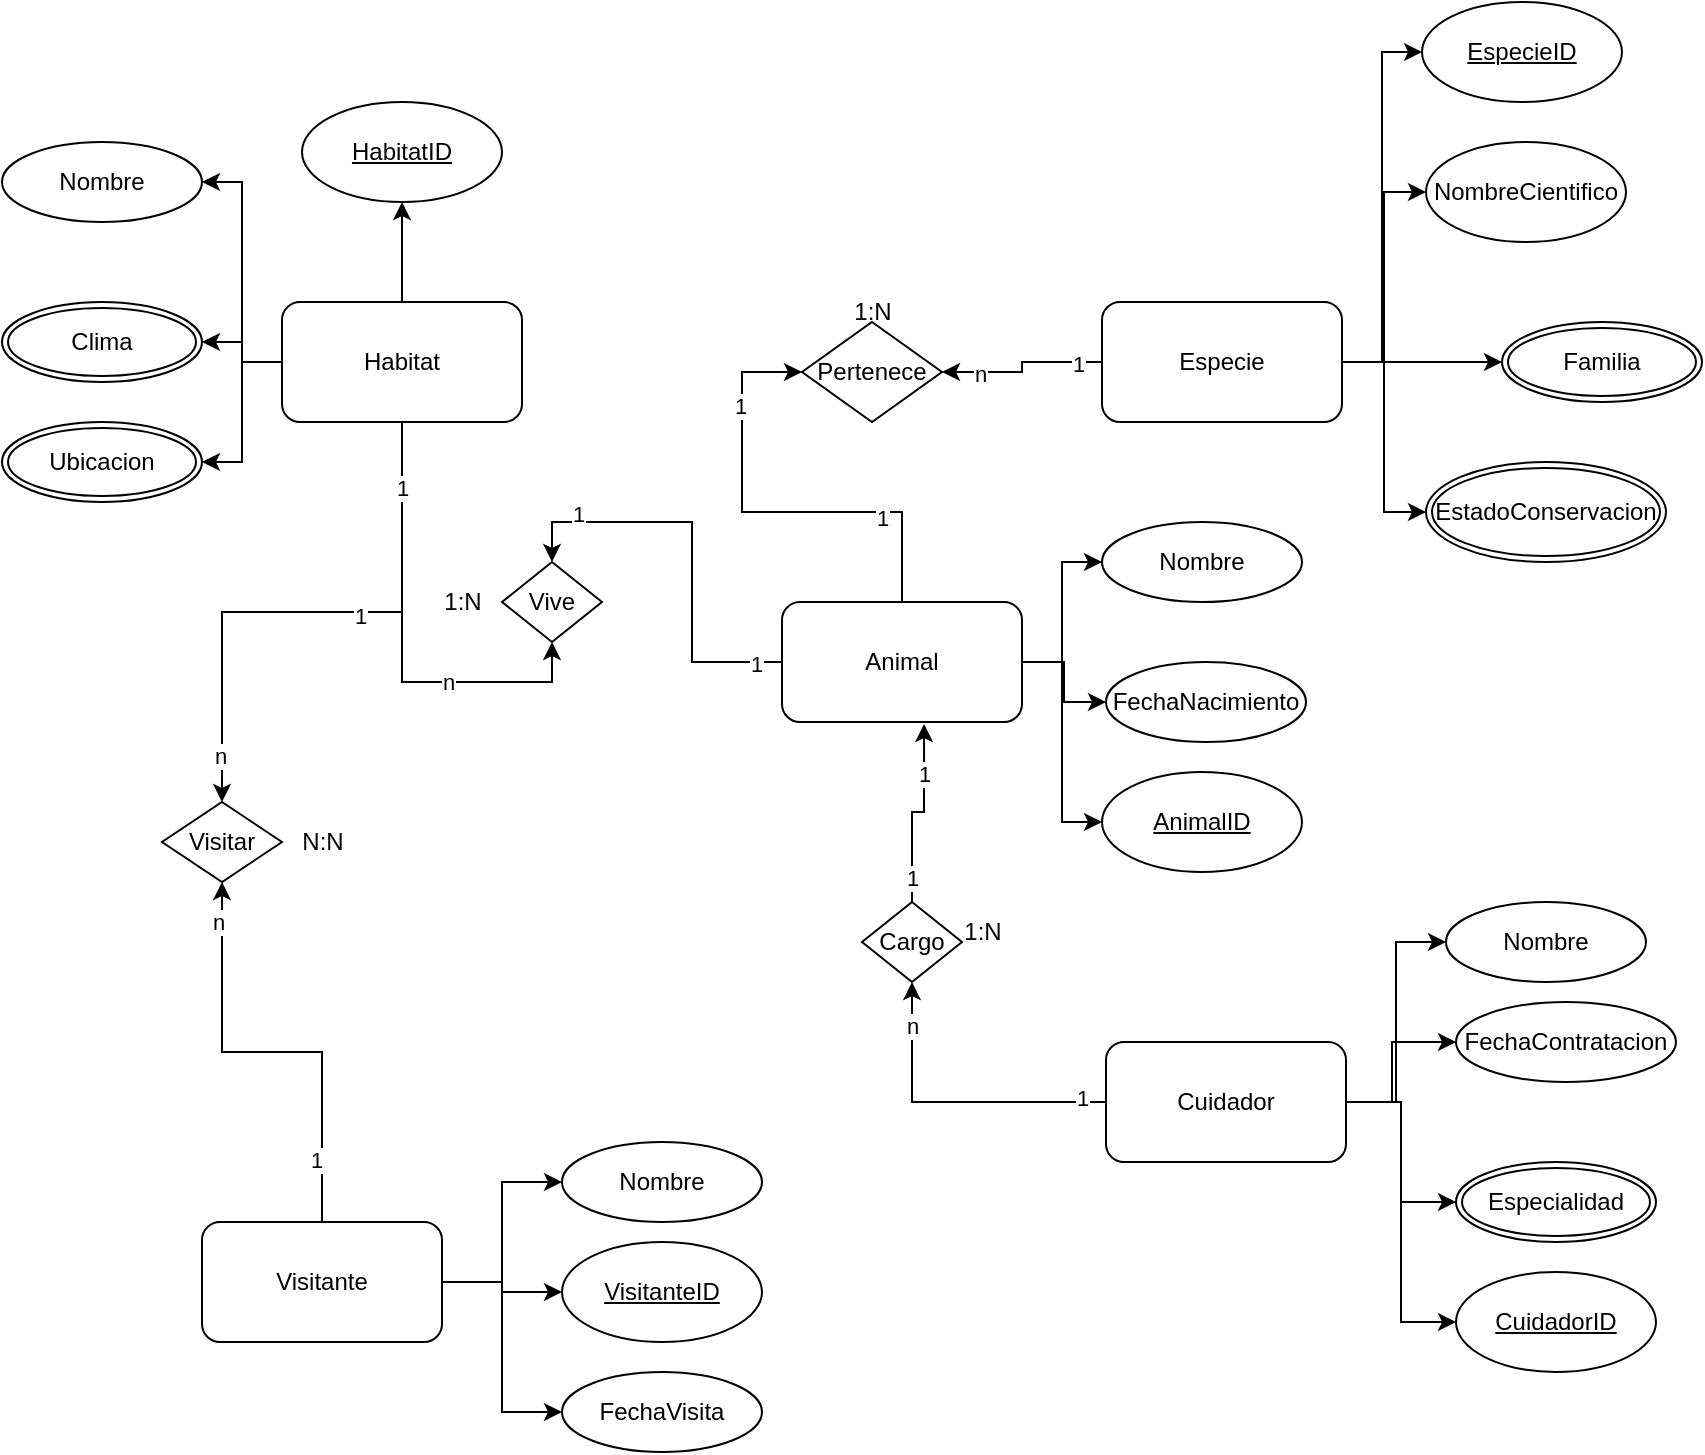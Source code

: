 <mxfile version="24.8.2">
  <diagram name="Página-1" id="21WvEv9-Ovl9Hjyf1WIs">
    <mxGraphModel dx="866" dy="1638" grid="1" gridSize="10" guides="1" tooltips="1" connect="1" arrows="1" fold="1" page="1" pageScale="1" pageWidth="827" pageHeight="1169" math="0" shadow="0">
      <root>
        <mxCell id="0" />
        <mxCell id="1" parent="0" />
        <mxCell id="SaRBF44kkJoaySxIrmh5-38" style="edgeStyle=orthogonalEdgeStyle;rounded=0;orthogonalLoop=1;jettySize=auto;html=1;entryX=0;entryY=0.5;entryDx=0;entryDy=0;" parent="1" source="SaRBF44kkJoaySxIrmh5-1" target="SaRBF44kkJoaySxIrmh5-37" edge="1">
          <mxGeometry relative="1" as="geometry" />
        </mxCell>
        <mxCell id="SaRBF44kkJoaySxIrmh5-41" value="1" style="edgeLabel;html=1;align=center;verticalAlign=middle;resizable=0;points=[];" parent="SaRBF44kkJoaySxIrmh5-38" vertex="1" connectable="0">
          <mxGeometry x="-0.505" y="3" relative="1" as="geometry">
            <mxPoint as="offset" />
          </mxGeometry>
        </mxCell>
        <mxCell id="SaRBF44kkJoaySxIrmh5-42" value="1" style="edgeLabel;html=1;align=center;verticalAlign=middle;resizable=0;points=[];" parent="SaRBF44kkJoaySxIrmh5-38" vertex="1" connectable="0">
          <mxGeometry x="0.583" y="1" relative="1" as="geometry">
            <mxPoint as="offset" />
          </mxGeometry>
        </mxCell>
        <mxCell id="SaRBF44kkJoaySxIrmh5-47" style="edgeStyle=orthogonalEdgeStyle;rounded=0;orthogonalLoop=1;jettySize=auto;html=1;entryX=0.5;entryY=0;entryDx=0;entryDy=0;" parent="1" source="SaRBF44kkJoaySxIrmh5-1" target="SaRBF44kkJoaySxIrmh5-45" edge="1">
          <mxGeometry relative="1" as="geometry" />
        </mxCell>
        <mxCell id="SaRBF44kkJoaySxIrmh5-57" value="1" style="edgeLabel;html=1;align=center;verticalAlign=middle;resizable=0;points=[];" parent="SaRBF44kkJoaySxIrmh5-47" vertex="1" connectable="0">
          <mxGeometry x="-0.873" y="1" relative="1" as="geometry">
            <mxPoint as="offset" />
          </mxGeometry>
        </mxCell>
        <mxCell id="SaRBF44kkJoaySxIrmh5-58" value="1" style="edgeLabel;html=1;align=center;verticalAlign=middle;resizable=0;points=[];" parent="SaRBF44kkJoaySxIrmh5-47" vertex="1" connectable="0">
          <mxGeometry x="0.682" y="-4" relative="1" as="geometry">
            <mxPoint as="offset" />
          </mxGeometry>
        </mxCell>
        <mxCell id="SaRBF44kkJoaySxIrmh5-53" style="edgeStyle=orthogonalEdgeStyle;rounded=0;orthogonalLoop=1;jettySize=auto;html=1;entryX=0;entryY=0.5;entryDx=0;entryDy=0;" parent="1" source="SaRBF44kkJoaySxIrmh5-1" target="SaRBF44kkJoaySxIrmh5-2" edge="1">
          <mxGeometry relative="1" as="geometry" />
        </mxCell>
        <mxCell id="SaRBF44kkJoaySxIrmh5-54" style="edgeStyle=orthogonalEdgeStyle;rounded=0;orthogonalLoop=1;jettySize=auto;html=1;entryX=0;entryY=0.5;entryDx=0;entryDy=0;" parent="1" source="SaRBF44kkJoaySxIrmh5-1" target="SaRBF44kkJoaySxIrmh5-3" edge="1">
          <mxGeometry relative="1" as="geometry" />
        </mxCell>
        <mxCell id="SaRBF44kkJoaySxIrmh5-112" style="edgeStyle=orthogonalEdgeStyle;rounded=0;orthogonalLoop=1;jettySize=auto;html=1;entryX=0;entryY=0.5;entryDx=0;entryDy=0;" parent="1" source="SaRBF44kkJoaySxIrmh5-1" target="SaRBF44kkJoaySxIrmh5-111" edge="1">
          <mxGeometry relative="1" as="geometry" />
        </mxCell>
        <mxCell id="SaRBF44kkJoaySxIrmh5-1" value="Animal" style="rounded=1;whiteSpace=wrap;html=1;" parent="1" vertex="1">
          <mxGeometry x="390" y="160" width="120" height="60" as="geometry" />
        </mxCell>
        <mxCell id="SaRBF44kkJoaySxIrmh5-2" value="Nombre" style="ellipse;whiteSpace=wrap;html=1;fontStyle=0" parent="1" vertex="1">
          <mxGeometry x="550" y="120" width="100" height="40" as="geometry" />
        </mxCell>
        <mxCell id="SaRBF44kkJoaySxIrmh5-3" value="FechaNacimiento" style="ellipse;whiteSpace=wrap;html=1;" parent="1" vertex="1">
          <mxGeometry x="552" y="190" width="100" height="40" as="geometry" />
        </mxCell>
        <mxCell id="SaRBF44kkJoaySxIrmh5-29" style="edgeStyle=orthogonalEdgeStyle;rounded=0;orthogonalLoop=1;jettySize=auto;html=1;entryX=0;entryY=0.5;entryDx=0;entryDy=0;" parent="1" source="SaRBF44kkJoaySxIrmh5-8" target="SaRBF44kkJoaySxIrmh5-9" edge="1">
          <mxGeometry relative="1" as="geometry" />
        </mxCell>
        <mxCell id="SaRBF44kkJoaySxIrmh5-30" style="edgeStyle=orthogonalEdgeStyle;rounded=0;orthogonalLoop=1;jettySize=auto;html=1;" parent="1" source="SaRBF44kkJoaySxIrmh5-8" edge="1">
          <mxGeometry relative="1" as="geometry">
            <mxPoint x="750" y="40" as="targetPoint" />
          </mxGeometry>
        </mxCell>
        <mxCell id="SaRBF44kkJoaySxIrmh5-31" style="edgeStyle=orthogonalEdgeStyle;rounded=0;orthogonalLoop=1;jettySize=auto;html=1;entryX=0;entryY=0.5;entryDx=0;entryDy=0;" parent="1" source="SaRBF44kkJoaySxIrmh5-8" target="SaRBF44kkJoaySxIrmh5-97" edge="1">
          <mxGeometry relative="1" as="geometry">
            <mxPoint x="712" y="120" as="targetPoint" />
          </mxGeometry>
        </mxCell>
        <mxCell id="SaRBF44kkJoaySxIrmh5-39" style="edgeStyle=orthogonalEdgeStyle;rounded=0;orthogonalLoop=1;jettySize=auto;html=1;entryX=1;entryY=0.5;entryDx=0;entryDy=0;" parent="1" source="SaRBF44kkJoaySxIrmh5-8" target="SaRBF44kkJoaySxIrmh5-37" edge="1">
          <mxGeometry relative="1" as="geometry" />
        </mxCell>
        <mxCell id="SaRBF44kkJoaySxIrmh5-40" value="1" style="edgeLabel;html=1;align=center;verticalAlign=middle;resizable=0;points=[];" parent="SaRBF44kkJoaySxIrmh5-39" vertex="1" connectable="0">
          <mxGeometry x="-0.713" y="1" relative="1" as="geometry">
            <mxPoint as="offset" />
          </mxGeometry>
        </mxCell>
        <mxCell id="SaRBF44kkJoaySxIrmh5-43" value="n" style="edgeLabel;html=1;align=center;verticalAlign=middle;resizable=0;points=[];" parent="SaRBF44kkJoaySxIrmh5-39" vertex="1" connectable="0">
          <mxGeometry x="0.567" y="1" relative="1" as="geometry">
            <mxPoint as="offset" />
          </mxGeometry>
        </mxCell>
        <mxCell id="SaRBF44kkJoaySxIrmh5-110" style="edgeStyle=orthogonalEdgeStyle;rounded=0;orthogonalLoop=1;jettySize=auto;html=1;entryX=0;entryY=0.5;entryDx=0;entryDy=0;" parent="1" source="SaRBF44kkJoaySxIrmh5-8" target="SaRBF44kkJoaySxIrmh5-109" edge="1">
          <mxGeometry relative="1" as="geometry" />
        </mxCell>
        <mxCell id="SaRBF44kkJoaySxIrmh5-8" value="Especie" style="rounded=1;whiteSpace=wrap;html=1;" parent="1" vertex="1">
          <mxGeometry x="550" y="10" width="120" height="60" as="geometry" />
        </mxCell>
        <mxCell id="SaRBF44kkJoaySxIrmh5-9" value="NombreCientifico" style="ellipse;whiteSpace=wrap;html=1;fontStyle=0" parent="1" vertex="1">
          <mxGeometry x="712" y="-70" width="100" height="50" as="geometry" />
        </mxCell>
        <mxCell id="SaRBF44kkJoaySxIrmh5-48" style="edgeStyle=orthogonalEdgeStyle;rounded=0;orthogonalLoop=1;jettySize=auto;html=1;entryX=0.5;entryY=1;entryDx=0;entryDy=0;" parent="1" source="SaRBF44kkJoaySxIrmh5-12" target="SaRBF44kkJoaySxIrmh5-45" edge="1">
          <mxGeometry relative="1" as="geometry" />
        </mxCell>
        <mxCell id="SaRBF44kkJoaySxIrmh5-56" value="n" style="edgeLabel;html=1;align=center;verticalAlign=middle;resizable=0;points=[];" parent="SaRBF44kkJoaySxIrmh5-48" vertex="1" connectable="0">
          <mxGeometry x="0.36" relative="1" as="geometry">
            <mxPoint as="offset" />
          </mxGeometry>
        </mxCell>
        <mxCell id="SaRBF44kkJoaySxIrmh5-51" style="edgeStyle=orthogonalEdgeStyle;rounded=0;orthogonalLoop=1;jettySize=auto;html=1;entryX=1;entryY=0.5;entryDx=0;entryDy=0;" parent="1" source="SaRBF44kkJoaySxIrmh5-12" target="SaRBF44kkJoaySxIrmh5-95" edge="1">
          <mxGeometry relative="1" as="geometry">
            <mxPoint x="100" y="20" as="targetPoint" />
          </mxGeometry>
        </mxCell>
        <mxCell id="SaRBF44kkJoaySxIrmh5-75" style="edgeStyle=orthogonalEdgeStyle;rounded=0;orthogonalLoop=1;jettySize=auto;html=1;entryX=1;entryY=0.5;entryDx=0;entryDy=0;" parent="1" source="SaRBF44kkJoaySxIrmh5-12" target="SaRBF44kkJoaySxIrmh5-13" edge="1">
          <mxGeometry relative="1" as="geometry" />
        </mxCell>
        <mxCell id="SaRBF44kkJoaySxIrmh5-76" style="edgeStyle=orthogonalEdgeStyle;rounded=0;orthogonalLoop=1;jettySize=auto;html=1;entryX=0.5;entryY=0;entryDx=0;entryDy=0;" parent="1" source="SaRBF44kkJoaySxIrmh5-12" target="SaRBF44kkJoaySxIrmh5-74" edge="1">
          <mxGeometry relative="1" as="geometry" />
        </mxCell>
        <mxCell id="SaRBF44kkJoaySxIrmh5-80" value="1" style="edgeLabel;html=1;align=center;verticalAlign=middle;resizable=0;points=[];" parent="SaRBF44kkJoaySxIrmh5-76" vertex="1" connectable="0">
          <mxGeometry x="-0.17" y="2" relative="1" as="geometry">
            <mxPoint as="offset" />
          </mxGeometry>
        </mxCell>
        <mxCell id="SaRBF44kkJoaySxIrmh5-81" value="n" style="edgeLabel;html=1;align=center;verticalAlign=middle;resizable=0;points=[];" parent="SaRBF44kkJoaySxIrmh5-76" vertex="1" connectable="0">
          <mxGeometry x="0.837" y="-1" relative="1" as="geometry">
            <mxPoint as="offset" />
          </mxGeometry>
        </mxCell>
        <mxCell id="SaRBF44kkJoaySxIrmh5-94" value="1" style="edgeLabel;html=1;align=center;verticalAlign=middle;resizable=0;points=[];" parent="SaRBF44kkJoaySxIrmh5-76" vertex="1" connectable="0">
          <mxGeometry x="-0.765" relative="1" as="geometry">
            <mxPoint as="offset" />
          </mxGeometry>
        </mxCell>
        <mxCell id="SaRBF44kkJoaySxIrmh5-103" style="edgeStyle=orthogonalEdgeStyle;rounded=0;orthogonalLoop=1;jettySize=auto;html=1;" parent="1" source="SaRBF44kkJoaySxIrmh5-12" target="SaRBF44kkJoaySxIrmh5-99" edge="1">
          <mxGeometry relative="1" as="geometry" />
        </mxCell>
        <mxCell id="SaRBF44kkJoaySxIrmh5-107" value="" style="edgeStyle=orthogonalEdgeStyle;rounded=0;orthogonalLoop=1;jettySize=auto;html=1;" parent="1" source="SaRBF44kkJoaySxIrmh5-12" target="SaRBF44kkJoaySxIrmh5-106" edge="1">
          <mxGeometry relative="1" as="geometry" />
        </mxCell>
        <mxCell id="SaRBF44kkJoaySxIrmh5-12" value="Habitat" style="rounded=1;whiteSpace=wrap;html=1;" parent="1" vertex="1">
          <mxGeometry x="140" y="10" width="120" height="60" as="geometry" />
        </mxCell>
        <mxCell id="SaRBF44kkJoaySxIrmh5-13" value="Nombre" style="ellipse;whiteSpace=wrap;html=1;fontStyle=0" parent="1" vertex="1">
          <mxGeometry y="-70" width="100" height="40" as="geometry" />
        </mxCell>
        <mxCell id="SaRBF44kkJoaySxIrmh5-21" style="edgeStyle=orthogonalEdgeStyle;rounded=0;orthogonalLoop=1;jettySize=auto;html=1;entryX=0;entryY=0.5;entryDx=0;entryDy=0;" parent="1" source="SaRBF44kkJoaySxIrmh5-17" target="SaRBF44kkJoaySxIrmh5-18" edge="1">
          <mxGeometry relative="1" as="geometry" />
        </mxCell>
        <mxCell id="SaRBF44kkJoaySxIrmh5-22" style="edgeStyle=orthogonalEdgeStyle;rounded=0;orthogonalLoop=1;jettySize=auto;html=1;" parent="1" source="SaRBF44kkJoaySxIrmh5-17" target="SaRBF44kkJoaySxIrmh5-19" edge="1">
          <mxGeometry relative="1" as="geometry">
            <Array as="points">
              <mxPoint x="695" y="410" />
              <mxPoint x="695" y="380" />
            </Array>
          </mxGeometry>
        </mxCell>
        <mxCell id="SaRBF44kkJoaySxIrmh5-23" style="edgeStyle=orthogonalEdgeStyle;rounded=0;orthogonalLoop=1;jettySize=auto;html=1;" parent="1" source="SaRBF44kkJoaySxIrmh5-17" target="SaRBF44kkJoaySxIrmh5-90" edge="1">
          <mxGeometry relative="1" as="geometry">
            <mxPoint x="722.0" y="450" as="targetPoint" />
          </mxGeometry>
        </mxCell>
        <mxCell id="SaRBF44kkJoaySxIrmh5-62" style="edgeStyle=orthogonalEdgeStyle;rounded=0;orthogonalLoop=1;jettySize=auto;html=1;entryX=0.5;entryY=1;entryDx=0;entryDy=0;" parent="1" source="SaRBF44kkJoaySxIrmh5-17" target="SaRBF44kkJoaySxIrmh5-61" edge="1">
          <mxGeometry relative="1" as="geometry" />
        </mxCell>
        <mxCell id="SaRBF44kkJoaySxIrmh5-66" value="1" style="edgeLabel;html=1;align=center;verticalAlign=middle;resizable=0;points=[];" parent="SaRBF44kkJoaySxIrmh5-62" vertex="1" connectable="0">
          <mxGeometry x="-0.842" y="-2" relative="1" as="geometry">
            <mxPoint as="offset" />
          </mxGeometry>
        </mxCell>
        <mxCell id="SaRBF44kkJoaySxIrmh5-68" value="n" style="edgeLabel;html=1;align=center;verticalAlign=middle;resizable=0;points=[];" parent="SaRBF44kkJoaySxIrmh5-62" vertex="1" connectable="0">
          <mxGeometry x="0.724" relative="1" as="geometry">
            <mxPoint as="offset" />
          </mxGeometry>
        </mxCell>
        <mxCell id="SaRBF44kkJoaySxIrmh5-114" style="edgeStyle=orthogonalEdgeStyle;rounded=0;orthogonalLoop=1;jettySize=auto;html=1;entryX=0;entryY=0.5;entryDx=0;entryDy=0;" parent="1" source="SaRBF44kkJoaySxIrmh5-17" target="SaRBF44kkJoaySxIrmh5-113" edge="1">
          <mxGeometry relative="1" as="geometry" />
        </mxCell>
        <mxCell id="SaRBF44kkJoaySxIrmh5-17" value="Cuidador" style="rounded=1;whiteSpace=wrap;html=1;" parent="1" vertex="1">
          <mxGeometry x="552" y="380" width="120" height="60" as="geometry" />
        </mxCell>
        <mxCell id="SaRBF44kkJoaySxIrmh5-18" value="Nombre" style="ellipse;whiteSpace=wrap;html=1;fontStyle=0" parent="1" vertex="1">
          <mxGeometry x="722" y="310" width="100" height="40" as="geometry" />
        </mxCell>
        <mxCell id="SaRBF44kkJoaySxIrmh5-19" value="FechaContratacion" style="ellipse;whiteSpace=wrap;html=1;" parent="1" vertex="1">
          <mxGeometry x="727" y="360" width="110" height="40" as="geometry" />
        </mxCell>
        <mxCell id="SaRBF44kkJoaySxIrmh5-35" style="edgeStyle=orthogonalEdgeStyle;rounded=0;orthogonalLoop=1;jettySize=auto;html=1;" parent="1" source="SaRBF44kkJoaySxIrmh5-32" target="SaRBF44kkJoaySxIrmh5-33" edge="1">
          <mxGeometry relative="1" as="geometry" />
        </mxCell>
        <mxCell id="SaRBF44kkJoaySxIrmh5-36" style="edgeStyle=orthogonalEdgeStyle;rounded=0;orthogonalLoop=1;jettySize=auto;html=1;entryX=0;entryY=0.5;entryDx=0;entryDy=0;" parent="1" source="SaRBF44kkJoaySxIrmh5-32" target="SaRBF44kkJoaySxIrmh5-102" edge="1">
          <mxGeometry relative="1" as="geometry">
            <mxPoint x="290" y="580" as="targetPoint" />
          </mxGeometry>
        </mxCell>
        <mxCell id="SaRBF44kkJoaySxIrmh5-77" style="edgeStyle=orthogonalEdgeStyle;rounded=0;orthogonalLoop=1;jettySize=auto;html=1;" parent="1" source="SaRBF44kkJoaySxIrmh5-32" target="SaRBF44kkJoaySxIrmh5-74" edge="1">
          <mxGeometry relative="1" as="geometry" />
        </mxCell>
        <mxCell id="SaRBF44kkJoaySxIrmh5-78" value="1" style="edgeLabel;html=1;align=center;verticalAlign=middle;resizable=0;points=[];" parent="SaRBF44kkJoaySxIrmh5-77" vertex="1" connectable="0">
          <mxGeometry x="-0.714" y="3" relative="1" as="geometry">
            <mxPoint as="offset" />
          </mxGeometry>
        </mxCell>
        <mxCell id="SaRBF44kkJoaySxIrmh5-79" value="n" style="edgeLabel;html=1;align=center;verticalAlign=middle;resizable=0;points=[];" parent="SaRBF44kkJoaySxIrmh5-77" vertex="1" connectable="0">
          <mxGeometry x="0.819" y="2" relative="1" as="geometry">
            <mxPoint as="offset" />
          </mxGeometry>
        </mxCell>
        <mxCell id="SaRBF44kkJoaySxIrmh5-116" style="edgeStyle=orthogonalEdgeStyle;rounded=0;orthogonalLoop=1;jettySize=auto;html=1;entryX=0;entryY=0.5;entryDx=0;entryDy=0;" parent="1" source="SaRBF44kkJoaySxIrmh5-32" target="SaRBF44kkJoaySxIrmh5-115" edge="1">
          <mxGeometry relative="1" as="geometry" />
        </mxCell>
        <mxCell id="SaRBF44kkJoaySxIrmh5-32" value="Visitante" style="rounded=1;whiteSpace=wrap;html=1;" parent="1" vertex="1">
          <mxGeometry x="100" y="470" width="120" height="60" as="geometry" />
        </mxCell>
        <mxCell id="SaRBF44kkJoaySxIrmh5-33" value="Nombre" style="ellipse;whiteSpace=wrap;html=1;fontStyle=0" parent="1" vertex="1">
          <mxGeometry x="280" y="430" width="100" height="40" as="geometry" />
        </mxCell>
        <mxCell id="SaRBF44kkJoaySxIrmh5-37" value="Pertenece" style="rhombus;whiteSpace=wrap;html=1;" parent="1" vertex="1">
          <mxGeometry x="400" y="20" width="70" height="50" as="geometry" />
        </mxCell>
        <mxCell id="SaRBF44kkJoaySxIrmh5-44" value="1:N" style="text;html=1;align=center;verticalAlign=middle;resizable=0;points=[];autosize=1;strokeColor=none;fillColor=none;" parent="1" vertex="1">
          <mxGeometry x="415" width="40" height="30" as="geometry" />
        </mxCell>
        <mxCell id="SaRBF44kkJoaySxIrmh5-45" value="Vive" style="rhombus;whiteSpace=wrap;html=1;" parent="1" vertex="1">
          <mxGeometry x="250" y="140" width="50" height="40" as="geometry" />
        </mxCell>
        <mxCell id="SaRBF44kkJoaySxIrmh5-59" value="1:N" style="text;html=1;align=center;verticalAlign=middle;resizable=0;points=[];autosize=1;strokeColor=none;fillColor=none;" parent="1" vertex="1">
          <mxGeometry x="210" y="145" width="40" height="30" as="geometry" />
        </mxCell>
        <mxCell id="SaRBF44kkJoaySxIrmh5-61" value="Cargo" style="rhombus;whiteSpace=wrap;html=1;" parent="1" vertex="1">
          <mxGeometry x="430" y="310" width="50" height="40" as="geometry" />
        </mxCell>
        <mxCell id="SaRBF44kkJoaySxIrmh5-63" style="edgeStyle=orthogonalEdgeStyle;rounded=0;orthogonalLoop=1;jettySize=auto;html=1;entryX=0.592;entryY=1.017;entryDx=0;entryDy=0;entryPerimeter=0;" parent="1" source="SaRBF44kkJoaySxIrmh5-61" target="SaRBF44kkJoaySxIrmh5-1" edge="1">
          <mxGeometry relative="1" as="geometry" />
        </mxCell>
        <mxCell id="SaRBF44kkJoaySxIrmh5-71" value="1" style="edgeLabel;html=1;align=center;verticalAlign=middle;resizable=0;points=[];" parent="SaRBF44kkJoaySxIrmh5-63" vertex="1" connectable="0">
          <mxGeometry x="0.489" relative="1" as="geometry">
            <mxPoint as="offset" />
          </mxGeometry>
        </mxCell>
        <mxCell id="SaRBF44kkJoaySxIrmh5-72" value="1" style="edgeLabel;html=1;align=center;verticalAlign=middle;resizable=0;points=[];" parent="SaRBF44kkJoaySxIrmh5-63" vertex="1" connectable="0">
          <mxGeometry x="-0.733" relative="1" as="geometry">
            <mxPoint as="offset" />
          </mxGeometry>
        </mxCell>
        <mxCell id="SaRBF44kkJoaySxIrmh5-73" value="1:N" style="text;html=1;align=center;verticalAlign=middle;resizable=0;points=[];autosize=1;strokeColor=none;fillColor=none;" parent="1" vertex="1">
          <mxGeometry x="470" y="310" width="40" height="30" as="geometry" />
        </mxCell>
        <mxCell id="SaRBF44kkJoaySxIrmh5-74" value="Visitar" style="rhombus;whiteSpace=wrap;html=1;" parent="1" vertex="1">
          <mxGeometry x="80" y="260" width="60" height="40" as="geometry" />
        </mxCell>
        <mxCell id="SaRBF44kkJoaySxIrmh5-82" value="N:N" style="text;html=1;align=center;verticalAlign=middle;resizable=0;points=[];autosize=1;strokeColor=none;fillColor=none;" parent="1" vertex="1">
          <mxGeometry x="140" y="265" width="40" height="30" as="geometry" />
        </mxCell>
        <mxCell id="SaRBF44kkJoaySxIrmh5-90" value="Especialidad" style="ellipse;shape=doubleEllipse;margin=3;whiteSpace=wrap;html=1;align=center;" parent="1" vertex="1">
          <mxGeometry x="727" y="440" width="100" height="40" as="geometry" />
        </mxCell>
        <mxCell id="SaRBF44kkJoaySxIrmh5-95" value="Clima" style="ellipse;shape=doubleEllipse;margin=3;whiteSpace=wrap;html=1;align=center;" parent="1" vertex="1">
          <mxGeometry y="10" width="100" height="40" as="geometry" />
        </mxCell>
        <mxCell id="SaRBF44kkJoaySxIrmh5-97" value="EstadoConservacion" style="ellipse;shape=doubleEllipse;margin=3;whiteSpace=wrap;html=1;align=center;" parent="1" vertex="1">
          <mxGeometry x="712" y="90" width="120" height="50" as="geometry" />
        </mxCell>
        <mxCell id="SaRBF44kkJoaySxIrmh5-99" value="Ubicacion" style="ellipse;shape=doubleEllipse;margin=3;whiteSpace=wrap;html=1;align=center;" parent="1" vertex="1">
          <mxGeometry y="70" width="100" height="40" as="geometry" />
        </mxCell>
        <mxCell id="SaRBF44kkJoaySxIrmh5-102" value="FechaVisita" style="ellipse;whiteSpace=wrap;html=1;align=center;" parent="1" vertex="1">
          <mxGeometry x="280" y="545" width="100" height="40" as="geometry" />
        </mxCell>
        <mxCell id="SaRBF44kkJoaySxIrmh5-104" value="Familia" style="ellipse;shape=doubleEllipse;margin=3;whiteSpace=wrap;html=1;align=center;" parent="1" vertex="1">
          <mxGeometry x="750" y="20" width="100" height="40" as="geometry" />
        </mxCell>
        <mxCell id="SaRBF44kkJoaySxIrmh5-106" value="HabitatID" style="ellipse;whiteSpace=wrap;html=1;rounded=1;fontStyle=4" parent="1" vertex="1">
          <mxGeometry x="150" y="-90" width="100" height="50" as="geometry" />
        </mxCell>
        <mxCell id="SaRBF44kkJoaySxIrmh5-109" value="EspecieID" style="ellipse;whiteSpace=wrap;html=1;rounded=1;fontStyle=4" parent="1" vertex="1">
          <mxGeometry x="710" y="-140" width="100" height="50" as="geometry" />
        </mxCell>
        <mxCell id="SaRBF44kkJoaySxIrmh5-111" value="AnimalID" style="ellipse;whiteSpace=wrap;html=1;rounded=1;fontStyle=4" parent="1" vertex="1">
          <mxGeometry x="550" y="245" width="100" height="50" as="geometry" />
        </mxCell>
        <mxCell id="SaRBF44kkJoaySxIrmh5-113" value="CuidadorID" style="ellipse;whiteSpace=wrap;html=1;rounded=1;fontStyle=4" parent="1" vertex="1">
          <mxGeometry x="727" y="495" width="100" height="50" as="geometry" />
        </mxCell>
        <mxCell id="SaRBF44kkJoaySxIrmh5-115" value="VisitanteID" style="ellipse;whiteSpace=wrap;html=1;rounded=1;fontStyle=4" parent="1" vertex="1">
          <mxGeometry x="280" y="480" width="100" height="50" as="geometry" />
        </mxCell>
      </root>
    </mxGraphModel>
  </diagram>
</mxfile>

